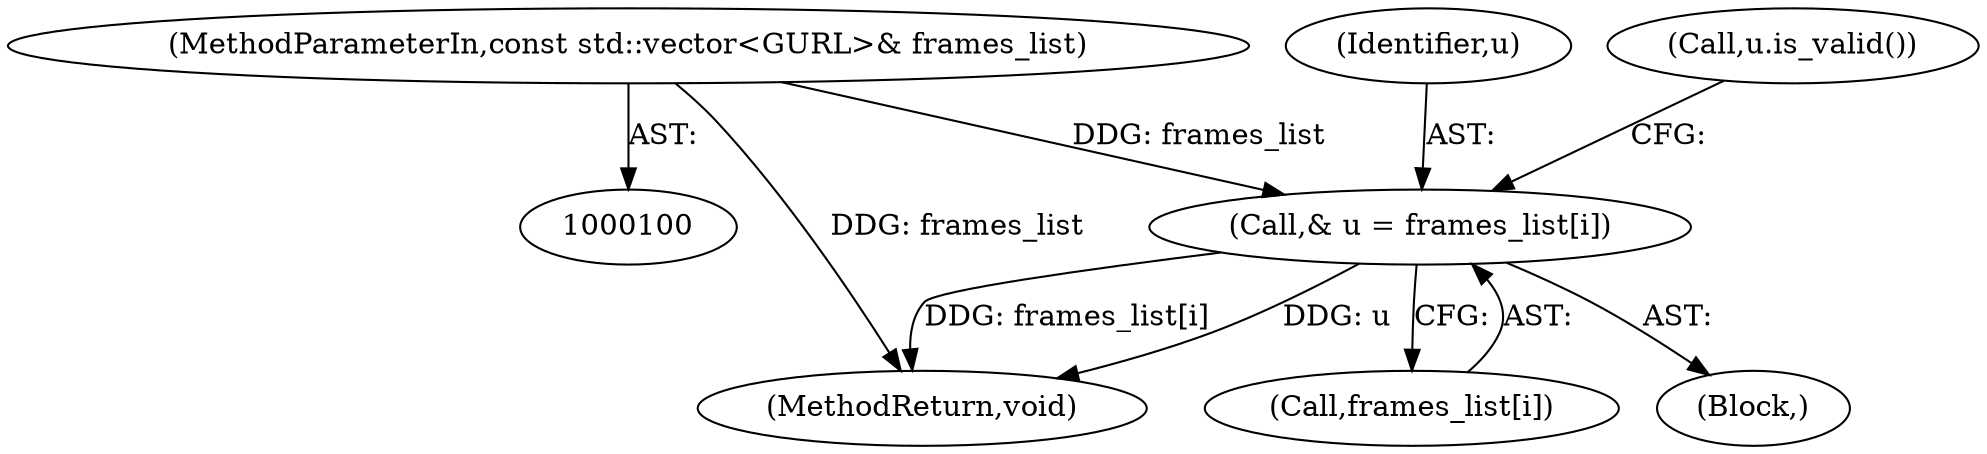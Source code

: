 digraph "0_Chrome_3b2943f5d343f5da393b99fe9efe6cefc6856aa1@array" {
"1000182" [label="(Call,& u = frames_list[i])"];
"1000103" [label="(MethodParameterIn,const std::vector<GURL>& frames_list)"];
"1000180" [label="(Block,)"];
"1000204" [label="(MethodReturn,void)"];
"1000184" [label="(Call,frames_list[i])"];
"1000103" [label="(MethodParameterIn,const std::vector<GURL>& frames_list)"];
"1000183" [label="(Identifier,u)"];
"1000182" [label="(Call,& u = frames_list[i])"];
"1000188" [label="(Call,u.is_valid())"];
"1000182" -> "1000180"  [label="AST: "];
"1000182" -> "1000184"  [label="CFG: "];
"1000183" -> "1000182"  [label="AST: "];
"1000184" -> "1000182"  [label="AST: "];
"1000188" -> "1000182"  [label="CFG: "];
"1000182" -> "1000204"  [label="DDG: frames_list[i]"];
"1000182" -> "1000204"  [label="DDG: u"];
"1000103" -> "1000182"  [label="DDG: frames_list"];
"1000103" -> "1000100"  [label="AST: "];
"1000103" -> "1000204"  [label="DDG: frames_list"];
}
